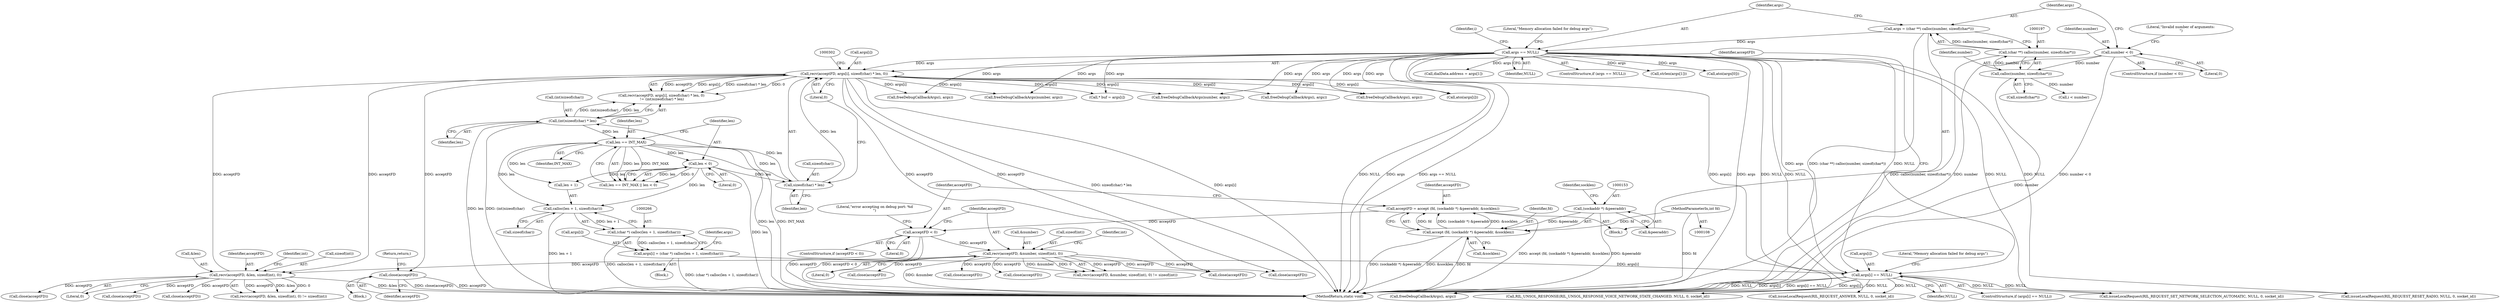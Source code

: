 digraph "0_Android_cd5f15f588a5d27e99ba12f057245bfe507f8c42@API" {
"1000313" [label="(Call,close(acceptFD))"];
"1000290" [label="(Call,recv(acceptFD, args[i], sizeof(char) * len, 0))"];
"1000226" [label="(Call,recv(acceptFD, &len, sizeof(int), 0))"];
"1000169" [label="(Call,recv(acceptFD, &number, sizeof(int), 0))"];
"1000159" [label="(Call,acceptFD < 0)"];
"1000148" [label="(Call,acceptFD = accept (fd, (sockaddr *) &peeraddr, &socklen))"];
"1000150" [label="(Call,accept (fd, (sockaddr *) &peeraddr, &socklen))"];
"1000109" [label="(MethodParameterIn,int fd)"];
"1000152" [label="(Call,(sockaddr *) &peeraddr)"];
"1000274" [label="(Call,args[i] == NULL)"];
"1000261" [label="(Call,args[i] = (char *) calloc(len + 1, sizeof(char)))"];
"1000265" [label="(Call,(char *) calloc(len + 1, sizeof(char)))"];
"1000267" [label="(Call,calloc(len + 1, sizeof(char)))"];
"1000249" [label="(Call,len < 0)"];
"1000246" [label="(Call,len == INT_MAX)"];
"1000300" [label="(Call,(int)sizeof(char) * len)"];
"1000295" [label="(Call,sizeof(char) * len)"];
"1000203" [label="(Call,args == NULL)"];
"1000194" [label="(Call,args = (char **) calloc(number, sizeof(char*)))"];
"1000196" [label="(Call,(char **) calloc(number, sizeof(char*)))"];
"1000198" [label="(Call,calloc(number, sizeof(char*)))"];
"1000185" [label="(Call,number < 0)"];
"1000177" [label="(Identifier,int)"];
"1000241" [label="(Call,close(acceptFD))"];
"1000112" [label="(Block,)"];
"1000170" [label="(Identifier,acceptFD)"];
"1000200" [label="(Call,sizeof(char*))"];
"1000222" [label="(Block,)"];
"1000152" [label="(Call,(sockaddr *) &peeraddr)"];
"1000314" [label="(Identifier,acceptFD)"];
"1000249" [label="(Call,len < 0)"];
"1000262" [label="(Call,args[i])"];
"1000225" [label="(Call,recv(acceptFD, &len, sizeof(int), 0) != sizeof(int))"];
"1000171" [label="(Call,&number)"];
"1000278" [label="(Identifier,NULL)"];
"1000199" [label="(Identifier,number)"];
"1000246" [label="(Call,len == INT_MAX)"];
"1000289" [label="(Call,recv(acceptFD, args[i], sizeof(char) * len, 0)\n != (int)sizeof(char) * len)"];
"1000149" [label="(Identifier,acceptFD)"];
"1000305" [label="(Identifier,len)"];
"1000161" [label="(Literal,0)"];
"1000228" [label="(Call,&len)"];
"1000157" [label="(Identifier,socklen)"];
"1000628" [label="(Call,freeDebugCallbackArgs(number, args))"];
"1000234" [label="(Identifier,int)"];
"1000317" [label="(Call,* buf = args[i])"];
"1000583" [label="(Call,freeDebugCallbackArgs(number, args))"];
"1000271" [label="(Call,sizeof(char))"];
"1000292" [label="(Call,args[i])"];
"1000377" [label="(Call,issueLocalRequest(RIL_REQUEST_RESET_RADIO, NULL, 0, socket_id))"];
"1000275" [label="(Call,args[i])"];
"1000230" [label="(Call,sizeof(int))"];
"1000589" [label="(Call,dialData.address = args[1])"];
"1000310" [label="(Call,freeDebugCallbackArgs(i, args))"];
"1000195" [label="(Identifier,args)"];
"1000245" [label="(Call,len == INT_MAX || len < 0)"];
"1000227" [label="(Identifier,acceptFD)"];
"1000173" [label="(Call,sizeof(int))"];
"1000205" [label="(Identifier,NULL)"];
"1000313" [label="(Call,close(acceptFD))"];
"1000203" [label="(Call,args == NULL)"];
"1000226" [label="(Call,recv(acceptFD, &len, sizeof(int), 0))"];
"1000190" [label="(Literal,\"Invalid number of arguments: \n\")"];
"1000633" [label="(MethodReturn,static void)"];
"1000261" [label="(Call,args[i] = (char *) calloc(len + 1, sizeof(char)))"];
"1000607" [label="(Call,issueLocalRequest(RIL_REQUEST_ANSWER, NULL, 0, socket_id))"];
"1000202" [label="(ControlStructure,if (args == NULL))"];
"1000285" [label="(Call,close(acceptFD))"];
"1000247" [label="(Identifier,len)"];
"1000184" [label="(ControlStructure,if (number < 0))"];
"1000291" [label="(Identifier,acceptFD)"];
"1000238" [label="(Call,freeDebugCallbackArgs(i, args))"];
"1000175" [label="(Literal,0)"];
"1000250" [label="(Identifier,len)"];
"1000268" [label="(Call,len + 1)"];
"1000191" [label="(Call,close(acceptFD))"];
"1000301" [label="(Call,(int)sizeof(char))"];
"1000273" [label="(ControlStructure,if (args[i] == NULL))"];
"1000232" [label="(Literal,0)"];
"1000251" [label="(Literal,0)"];
"1000575" [label="(Call,strlen(args[1]))"];
"1000148" [label="(Call,acceptFD = accept (fd, (sockaddr *) &peeraddr, &socklen))"];
"1000158" [label="(ControlStructure,if (acceptFD < 0))"];
"1000198" [label="(Call,calloc(number, sizeof(char*)))"];
"1000208" [label="(Literal,\"Memory allocation failed for debug args\")"];
"1000154" [label="(Call,&peeraddr)"];
"1000186" [label="(Identifier,number)"];
"1000315" [label="(Return,return;)"];
"1000109" [label="(MethodParameterIn,int fd)"];
"1000306" [label="(Block,)"];
"1000215" [label="(Identifier,i)"];
"1000267" [label="(Call,calloc(len + 1, sizeof(char)))"];
"1000631" [label="(Call,close(acceptFD))"];
"1000217" [label="(Call,i < number)"];
"1000548" [label="(Call,issueLocalRequest(RIL_REQUEST_SET_NETWORK_SELECTION_AUTOMATIC, NULL, 0, socket_id))"];
"1000295" [label="(Call,sizeof(char) * len)"];
"1000185" [label="(Call,number < 0)"];
"1000265" [label="(Call,(char *) calloc(len + 1, sizeof(char)))"];
"1000204" [label="(Identifier,args)"];
"1000168" [label="(Call,recv(acceptFD, &number, sizeof(int), 0) != sizeof(int))"];
"1000298" [label="(Identifier,len)"];
"1000258" [label="(Call,close(acceptFD))"];
"1000290" [label="(Call,recv(acceptFD, args[i], sizeof(char) * len, 0))"];
"1000300" [label="(Call,(int)sizeof(char) * len)"];
"1000281" [label="(Literal,\"Memory allocation failed for debug args\")"];
"1000164" [label="(Literal,\"error accepting on debug port: %d\n\")"];
"1000276" [label="(Identifier,args)"];
"1000299" [label="(Literal,0)"];
"1000586" [label="(Call,close(acceptFD))"];
"1000169" [label="(Call,recv(acceptFD, &number, sizeof(int), 0))"];
"1000296" [label="(Call,sizeof(char))"];
"1000274" [label="(Call,args[i] == NULL)"];
"1000194" [label="(Call,args = (char **) calloc(number, sizeof(char*)))"];
"1000160" [label="(Identifier,acceptFD)"];
"1000187" [label="(Literal,0)"];
"1000248" [label="(Identifier,INT_MAX)"];
"1000336" [label="(Call,atoi(args[i]))"];
"1000209" [label="(Call,close(acceptFD))"];
"1000151" [label="(Identifier,fd)"];
"1000369" [label="(Call,atoi(args[0]))"];
"1000181" [label="(Call,close(acceptFD))"];
"1000150" [label="(Call,accept (fd, (sockaddr *) &peeraddr, &socklen))"];
"1000282" [label="(Call,freeDebugCallbackArgs(i, args))"];
"1000156" [label="(Call,&socklen)"];
"1000196" [label="(Call,(char **) calloc(number, sizeof(char*)))"];
"1000255" [label="(Call,freeDebugCallbackArgs(i, args))"];
"1000159" [label="(Call,acceptFD < 0)"];
"1000443" [label="(Call,RIL_UNSOL_RESPONSE(RIL_UNSOL_RESPONSE_VOICE_NETWORK_STATE_CHANGED, NULL, 0, socket_id))"];
"1000313" -> "1000306"  [label="AST: "];
"1000313" -> "1000314"  [label="CFG: "];
"1000314" -> "1000313"  [label="AST: "];
"1000315" -> "1000313"  [label="CFG: "];
"1000313" -> "1000633"  [label="DDG: close(acceptFD)"];
"1000313" -> "1000633"  [label="DDG: acceptFD"];
"1000290" -> "1000313"  [label="DDG: acceptFD"];
"1000290" -> "1000289"  [label="AST: "];
"1000290" -> "1000299"  [label="CFG: "];
"1000291" -> "1000290"  [label="AST: "];
"1000292" -> "1000290"  [label="AST: "];
"1000295" -> "1000290"  [label="AST: "];
"1000299" -> "1000290"  [label="AST: "];
"1000302" -> "1000290"  [label="CFG: "];
"1000290" -> "1000633"  [label="DDG: args[i]"];
"1000290" -> "1000633"  [label="DDG: sizeof(char) * len"];
"1000290" -> "1000226"  [label="DDG: acceptFD"];
"1000290" -> "1000238"  [label="DDG: args[i]"];
"1000290" -> "1000255"  [label="DDG: args[i]"];
"1000290" -> "1000289"  [label="DDG: acceptFD"];
"1000290" -> "1000289"  [label="DDG: args[i]"];
"1000290" -> "1000289"  [label="DDG: sizeof(char) * len"];
"1000290" -> "1000289"  [label="DDG: 0"];
"1000226" -> "1000290"  [label="DDG: acceptFD"];
"1000274" -> "1000290"  [label="DDG: args[i]"];
"1000203" -> "1000290"  [label="DDG: args"];
"1000295" -> "1000290"  [label="DDG: len"];
"1000290" -> "1000310"  [label="DDG: args[i]"];
"1000290" -> "1000317"  [label="DDG: args[i]"];
"1000290" -> "1000336"  [label="DDG: args[i]"];
"1000290" -> "1000583"  [label="DDG: args[i]"];
"1000290" -> "1000586"  [label="DDG: acceptFD"];
"1000290" -> "1000628"  [label="DDG: args[i]"];
"1000290" -> "1000631"  [label="DDG: acceptFD"];
"1000226" -> "1000225"  [label="AST: "];
"1000226" -> "1000232"  [label="CFG: "];
"1000227" -> "1000226"  [label="AST: "];
"1000228" -> "1000226"  [label="AST: "];
"1000230" -> "1000226"  [label="AST: "];
"1000232" -> "1000226"  [label="AST: "];
"1000234" -> "1000226"  [label="CFG: "];
"1000226" -> "1000633"  [label="DDG: &len"];
"1000226" -> "1000225"  [label="DDG: acceptFD"];
"1000226" -> "1000225"  [label="DDG: &len"];
"1000226" -> "1000225"  [label="DDG: 0"];
"1000169" -> "1000226"  [label="DDG: acceptFD"];
"1000226" -> "1000241"  [label="DDG: acceptFD"];
"1000226" -> "1000258"  [label="DDG: acceptFD"];
"1000226" -> "1000285"  [label="DDG: acceptFD"];
"1000169" -> "1000168"  [label="AST: "];
"1000169" -> "1000175"  [label="CFG: "];
"1000170" -> "1000169"  [label="AST: "];
"1000171" -> "1000169"  [label="AST: "];
"1000173" -> "1000169"  [label="AST: "];
"1000175" -> "1000169"  [label="AST: "];
"1000177" -> "1000169"  [label="CFG: "];
"1000169" -> "1000633"  [label="DDG: &number"];
"1000169" -> "1000168"  [label="DDG: acceptFD"];
"1000169" -> "1000168"  [label="DDG: &number"];
"1000169" -> "1000168"  [label="DDG: 0"];
"1000159" -> "1000169"  [label="DDG: acceptFD"];
"1000169" -> "1000181"  [label="DDG: acceptFD"];
"1000169" -> "1000191"  [label="DDG: acceptFD"];
"1000169" -> "1000209"  [label="DDG: acceptFD"];
"1000169" -> "1000586"  [label="DDG: acceptFD"];
"1000169" -> "1000631"  [label="DDG: acceptFD"];
"1000159" -> "1000158"  [label="AST: "];
"1000159" -> "1000161"  [label="CFG: "];
"1000160" -> "1000159"  [label="AST: "];
"1000161" -> "1000159"  [label="AST: "];
"1000164" -> "1000159"  [label="CFG: "];
"1000170" -> "1000159"  [label="CFG: "];
"1000159" -> "1000633"  [label="DDG: acceptFD < 0"];
"1000159" -> "1000633"  [label="DDG: acceptFD"];
"1000148" -> "1000159"  [label="DDG: acceptFD"];
"1000148" -> "1000112"  [label="AST: "];
"1000148" -> "1000150"  [label="CFG: "];
"1000149" -> "1000148"  [label="AST: "];
"1000150" -> "1000148"  [label="AST: "];
"1000160" -> "1000148"  [label="CFG: "];
"1000148" -> "1000633"  [label="DDG: accept (fd, (sockaddr *) &peeraddr, &socklen)"];
"1000150" -> "1000148"  [label="DDG: fd"];
"1000150" -> "1000148"  [label="DDG: (sockaddr *) &peeraddr"];
"1000150" -> "1000148"  [label="DDG: &socklen"];
"1000150" -> "1000156"  [label="CFG: "];
"1000151" -> "1000150"  [label="AST: "];
"1000152" -> "1000150"  [label="AST: "];
"1000156" -> "1000150"  [label="AST: "];
"1000150" -> "1000633"  [label="DDG: fd"];
"1000150" -> "1000633"  [label="DDG: (sockaddr *) &peeraddr"];
"1000150" -> "1000633"  [label="DDG: &socklen"];
"1000109" -> "1000150"  [label="DDG: fd"];
"1000152" -> "1000150"  [label="DDG: &peeraddr"];
"1000109" -> "1000108"  [label="AST: "];
"1000109" -> "1000633"  [label="DDG: fd"];
"1000152" -> "1000154"  [label="CFG: "];
"1000153" -> "1000152"  [label="AST: "];
"1000154" -> "1000152"  [label="AST: "];
"1000157" -> "1000152"  [label="CFG: "];
"1000152" -> "1000633"  [label="DDG: &peeraddr"];
"1000274" -> "1000273"  [label="AST: "];
"1000274" -> "1000278"  [label="CFG: "];
"1000275" -> "1000274"  [label="AST: "];
"1000278" -> "1000274"  [label="AST: "];
"1000281" -> "1000274"  [label="CFG: "];
"1000291" -> "1000274"  [label="CFG: "];
"1000274" -> "1000633"  [label="DDG: args[i]"];
"1000274" -> "1000633"  [label="DDG: args[i] == NULL"];
"1000274" -> "1000633"  [label="DDG: NULL"];
"1000261" -> "1000274"  [label="DDG: args[i]"];
"1000203" -> "1000274"  [label="DDG: args"];
"1000203" -> "1000274"  [label="DDG: NULL"];
"1000274" -> "1000282"  [label="DDG: args[i]"];
"1000274" -> "1000377"  [label="DDG: NULL"];
"1000274" -> "1000443"  [label="DDG: NULL"];
"1000274" -> "1000548"  [label="DDG: NULL"];
"1000274" -> "1000607"  [label="DDG: NULL"];
"1000261" -> "1000222"  [label="AST: "];
"1000261" -> "1000265"  [label="CFG: "];
"1000262" -> "1000261"  [label="AST: "];
"1000265" -> "1000261"  [label="AST: "];
"1000276" -> "1000261"  [label="CFG: "];
"1000261" -> "1000633"  [label="DDG: (char *) calloc(len + 1, sizeof(char))"];
"1000265" -> "1000261"  [label="DDG: calloc(len + 1, sizeof(char))"];
"1000265" -> "1000267"  [label="CFG: "];
"1000266" -> "1000265"  [label="AST: "];
"1000267" -> "1000265"  [label="AST: "];
"1000265" -> "1000633"  [label="DDG: calloc(len + 1, sizeof(char))"];
"1000267" -> "1000265"  [label="DDG: len + 1"];
"1000267" -> "1000271"  [label="CFG: "];
"1000268" -> "1000267"  [label="AST: "];
"1000271" -> "1000267"  [label="AST: "];
"1000267" -> "1000633"  [label="DDG: len + 1"];
"1000249" -> "1000267"  [label="DDG: len"];
"1000246" -> "1000267"  [label="DDG: len"];
"1000249" -> "1000245"  [label="AST: "];
"1000249" -> "1000251"  [label="CFG: "];
"1000250" -> "1000249"  [label="AST: "];
"1000251" -> "1000249"  [label="AST: "];
"1000245" -> "1000249"  [label="CFG: "];
"1000249" -> "1000633"  [label="DDG: len"];
"1000249" -> "1000245"  [label="DDG: len"];
"1000249" -> "1000245"  [label="DDG: 0"];
"1000246" -> "1000249"  [label="DDG: len"];
"1000249" -> "1000268"  [label="DDG: len"];
"1000249" -> "1000295"  [label="DDG: len"];
"1000246" -> "1000245"  [label="AST: "];
"1000246" -> "1000248"  [label="CFG: "];
"1000247" -> "1000246"  [label="AST: "];
"1000248" -> "1000246"  [label="AST: "];
"1000250" -> "1000246"  [label="CFG: "];
"1000245" -> "1000246"  [label="CFG: "];
"1000246" -> "1000633"  [label="DDG: INT_MAX"];
"1000246" -> "1000633"  [label="DDG: len"];
"1000246" -> "1000245"  [label="DDG: len"];
"1000246" -> "1000245"  [label="DDG: INT_MAX"];
"1000300" -> "1000246"  [label="DDG: len"];
"1000246" -> "1000268"  [label="DDG: len"];
"1000246" -> "1000295"  [label="DDG: len"];
"1000300" -> "1000289"  [label="AST: "];
"1000300" -> "1000305"  [label="CFG: "];
"1000301" -> "1000300"  [label="AST: "];
"1000305" -> "1000300"  [label="AST: "];
"1000289" -> "1000300"  [label="CFG: "];
"1000300" -> "1000633"  [label="DDG: len"];
"1000300" -> "1000633"  [label="DDG: (int)sizeof(char)"];
"1000300" -> "1000289"  [label="DDG: (int)sizeof(char)"];
"1000300" -> "1000289"  [label="DDG: len"];
"1000295" -> "1000300"  [label="DDG: len"];
"1000295" -> "1000298"  [label="CFG: "];
"1000296" -> "1000295"  [label="AST: "];
"1000298" -> "1000295"  [label="AST: "];
"1000299" -> "1000295"  [label="CFG: "];
"1000203" -> "1000202"  [label="AST: "];
"1000203" -> "1000205"  [label="CFG: "];
"1000204" -> "1000203"  [label="AST: "];
"1000205" -> "1000203"  [label="AST: "];
"1000208" -> "1000203"  [label="CFG: "];
"1000215" -> "1000203"  [label="CFG: "];
"1000203" -> "1000633"  [label="DDG: args == NULL"];
"1000203" -> "1000633"  [label="DDG: NULL"];
"1000203" -> "1000633"  [label="DDG: args"];
"1000194" -> "1000203"  [label="DDG: args"];
"1000203" -> "1000238"  [label="DDG: args"];
"1000203" -> "1000255"  [label="DDG: args"];
"1000203" -> "1000282"  [label="DDG: args"];
"1000203" -> "1000310"  [label="DDG: args"];
"1000203" -> "1000317"  [label="DDG: args"];
"1000203" -> "1000336"  [label="DDG: args"];
"1000203" -> "1000369"  [label="DDG: args"];
"1000203" -> "1000377"  [label="DDG: NULL"];
"1000203" -> "1000443"  [label="DDG: NULL"];
"1000203" -> "1000548"  [label="DDG: NULL"];
"1000203" -> "1000575"  [label="DDG: args"];
"1000203" -> "1000583"  [label="DDG: args"];
"1000203" -> "1000589"  [label="DDG: args"];
"1000203" -> "1000607"  [label="DDG: NULL"];
"1000203" -> "1000628"  [label="DDG: args"];
"1000194" -> "1000112"  [label="AST: "];
"1000194" -> "1000196"  [label="CFG: "];
"1000195" -> "1000194"  [label="AST: "];
"1000196" -> "1000194"  [label="AST: "];
"1000204" -> "1000194"  [label="CFG: "];
"1000194" -> "1000633"  [label="DDG: (char **) calloc(number, sizeof(char*))"];
"1000196" -> "1000194"  [label="DDG: calloc(number, sizeof(char*))"];
"1000196" -> "1000198"  [label="CFG: "];
"1000197" -> "1000196"  [label="AST: "];
"1000198" -> "1000196"  [label="AST: "];
"1000196" -> "1000633"  [label="DDG: calloc(number, sizeof(char*))"];
"1000198" -> "1000196"  [label="DDG: number"];
"1000198" -> "1000200"  [label="CFG: "];
"1000199" -> "1000198"  [label="AST: "];
"1000200" -> "1000198"  [label="AST: "];
"1000198" -> "1000633"  [label="DDG: number"];
"1000185" -> "1000198"  [label="DDG: number"];
"1000198" -> "1000217"  [label="DDG: number"];
"1000185" -> "1000184"  [label="AST: "];
"1000185" -> "1000187"  [label="CFG: "];
"1000186" -> "1000185"  [label="AST: "];
"1000187" -> "1000185"  [label="AST: "];
"1000190" -> "1000185"  [label="CFG: "];
"1000195" -> "1000185"  [label="CFG: "];
"1000185" -> "1000633"  [label="DDG: number"];
"1000185" -> "1000633"  [label="DDG: number < 0"];
}
